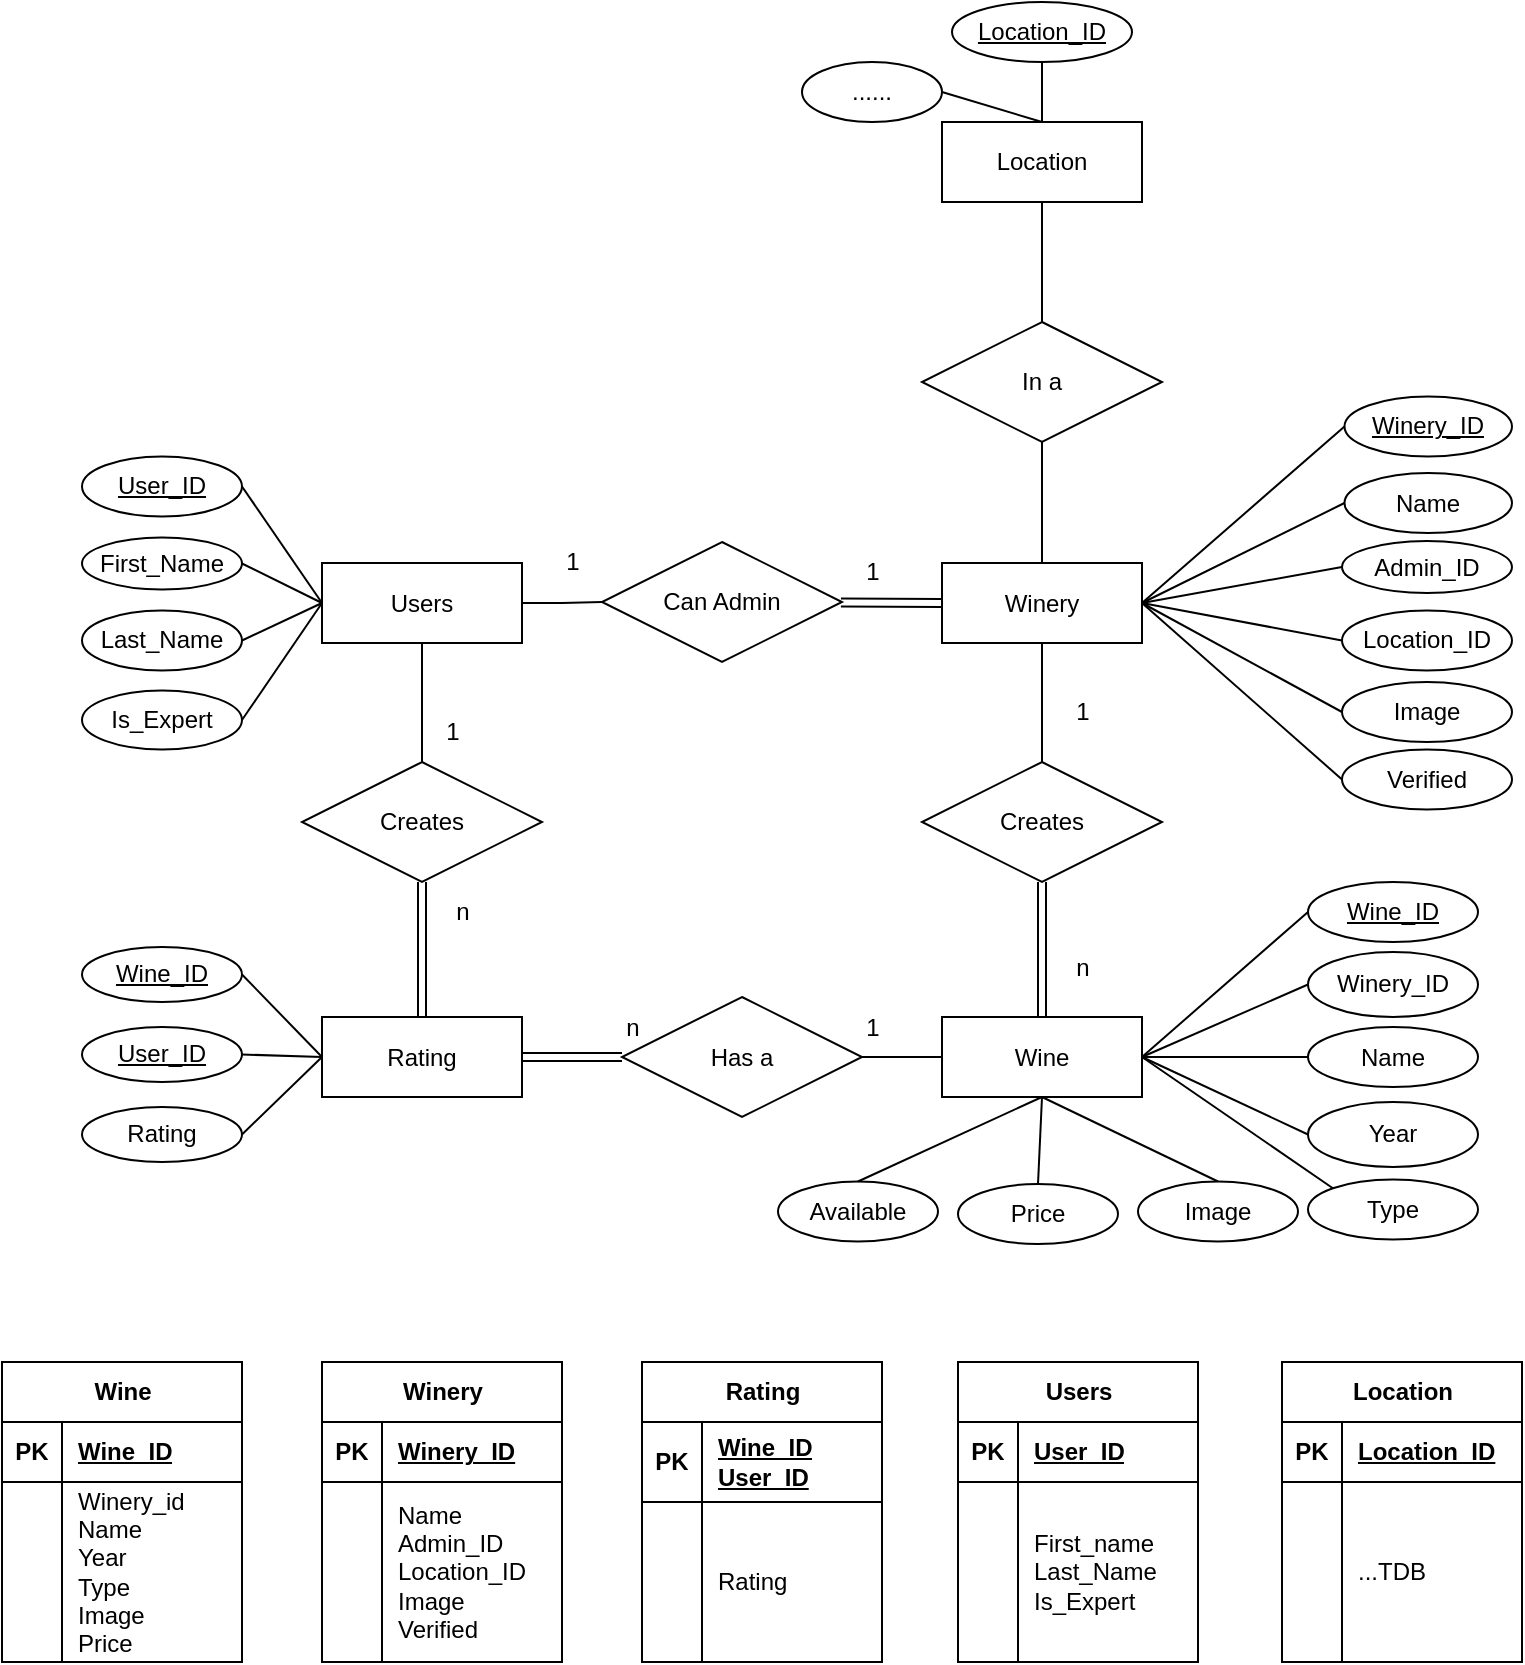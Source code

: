 <mxfile version="21.3.2" type="device">
  <diagram name="Page-1" id="gHVVOiLYUv5s1kAgPCSN">
    <mxGraphModel dx="1477" dy="676" grid="1" gridSize="10" guides="1" tooltips="1" connect="1" arrows="1" fold="1" page="1" pageScale="1" pageWidth="850" pageHeight="1100" math="0" shadow="0">
      <root>
        <mxCell id="0" />
        <mxCell id="1" parent="0" />
        <mxCell id="i2T4uCl2rIpVRViZEnEd-18" style="edgeStyle=orthogonalEdgeStyle;rounded=0;orthogonalLoop=1;jettySize=auto;html=1;entryX=1;entryY=0.5;entryDx=0;entryDy=0;endArrow=none;endFill=0;shape=link;" parent="1" source="i2T4uCl2rIpVRViZEnEd-20" target="i2T4uCl2rIpVRViZEnEd-3" edge="1">
          <mxGeometry relative="1" as="geometry" />
        </mxCell>
        <mxCell id="i2T4uCl2rIpVRViZEnEd-1" value="Wine" style="whiteSpace=wrap;html=1;align=center;" parent="1" vertex="1">
          <mxGeometry x="510" y="517.5" width="100" height="40" as="geometry" />
        </mxCell>
        <mxCell id="i2T4uCl2rIpVRViZEnEd-2" value="Winery" style="whiteSpace=wrap;html=1;align=center;" parent="1" vertex="1">
          <mxGeometry x="510" y="290.5" width="100" height="40" as="geometry" />
        </mxCell>
        <mxCell id="i2T4uCl2rIpVRViZEnEd-3" value="Rating" style="whiteSpace=wrap;html=1;align=center;" parent="1" vertex="1">
          <mxGeometry x="200" y="517.5" width="100" height="40" as="geometry" />
        </mxCell>
        <mxCell id="i2T4uCl2rIpVRViZEnEd-12" style="edgeStyle=orthogonalEdgeStyle;rounded=0;orthogonalLoop=1;jettySize=auto;html=1;entryX=0.5;entryY=0;entryDx=0;entryDy=0;endArrow=none;endFill=0;exitX=0.5;exitY=1;exitDx=0;exitDy=0;shape=link;" parent="1" source="i2T4uCl2rIpVRViZEnEd-14" target="i2T4uCl2rIpVRViZEnEd-3" edge="1">
          <mxGeometry relative="1" as="geometry" />
        </mxCell>
        <mxCell id="i2T4uCl2rIpVRViZEnEd-38" style="edgeStyle=orthogonalEdgeStyle;rounded=0;orthogonalLoop=1;jettySize=auto;html=1;entryX=0.5;entryY=0;entryDx=0;entryDy=0;endArrow=none;endFill=0;" parent="1" source="i2T4uCl2rIpVRViZEnEd-4" target="i2T4uCl2rIpVRViZEnEd-14" edge="1">
          <mxGeometry relative="1" as="geometry" />
        </mxCell>
        <mxCell id="i2T4uCl2rIpVRViZEnEd-4" value="Users" style="whiteSpace=wrap;html=1;align=center;" parent="1" vertex="1">
          <mxGeometry x="200" y="290.5" width="100" height="40" as="geometry" />
        </mxCell>
        <mxCell id="i2T4uCl2rIpVRViZEnEd-10" value="" style="edgeStyle=orthogonalEdgeStyle;rounded=0;orthogonalLoop=1;jettySize=auto;html=1;entryX=0.5;entryY=0;entryDx=0;entryDy=0;endArrow=none;endFill=0;" parent="1" source="i2T4uCl2rIpVRViZEnEd-2" target="i2T4uCl2rIpVRViZEnEd-11" edge="1">
          <mxGeometry relative="1" as="geometry">
            <mxPoint x="560" y="380" as="sourcePoint" />
            <mxPoint x="560" y="510" as="targetPoint" />
          </mxGeometry>
        </mxCell>
        <mxCell id="i2T4uCl2rIpVRViZEnEd-27" style="edgeStyle=orthogonalEdgeStyle;rounded=0;orthogonalLoop=1;jettySize=auto;html=1;entryX=0.5;entryY=0;entryDx=0;entryDy=0;endArrow=none;endFill=0;shape=link;" parent="1" source="i2T4uCl2rIpVRViZEnEd-11" target="i2T4uCl2rIpVRViZEnEd-1" edge="1">
          <mxGeometry relative="1" as="geometry" />
        </mxCell>
        <mxCell id="i2T4uCl2rIpVRViZEnEd-11" value="Creates" style="shape=rhombus;perimeter=rhombusPerimeter;whiteSpace=wrap;html=1;align=center;" parent="1" vertex="1">
          <mxGeometry x="500" y="390" width="120" height="60" as="geometry" />
        </mxCell>
        <mxCell id="i2T4uCl2rIpVRViZEnEd-14" value="Creates" style="shape=rhombus;perimeter=rhombusPerimeter;whiteSpace=wrap;html=1;align=center;" parent="1" vertex="1">
          <mxGeometry x="190" y="390" width="120" height="60" as="geometry" />
        </mxCell>
        <mxCell id="i2T4uCl2rIpVRViZEnEd-15" value="1" style="text;html=1;align=center;verticalAlign=middle;resizable=0;points=[];autosize=1;strokeColor=none;fillColor=none;" parent="1" vertex="1">
          <mxGeometry x="565" y="350" width="30" height="30" as="geometry" />
        </mxCell>
        <mxCell id="i2T4uCl2rIpVRViZEnEd-16" value="n" style="text;html=1;align=center;verticalAlign=middle;resizable=0;points=[];autosize=1;strokeColor=none;fillColor=none;" parent="1" vertex="1">
          <mxGeometry x="565" y="477.5" width="30" height="30" as="geometry" />
        </mxCell>
        <mxCell id="i2T4uCl2rIpVRViZEnEd-17" value="1" style="text;html=1;align=center;verticalAlign=middle;resizable=0;points=[];autosize=1;strokeColor=none;fillColor=none;" parent="1" vertex="1">
          <mxGeometry x="250" y="360" width="30" height="30" as="geometry" />
        </mxCell>
        <mxCell id="i2T4uCl2rIpVRViZEnEd-19" value="" style="edgeStyle=orthogonalEdgeStyle;rounded=0;orthogonalLoop=1;jettySize=auto;html=1;entryX=1;entryY=0.5;entryDx=0;entryDy=0;endArrow=none;endFill=0;exitX=0;exitY=0.5;exitDx=0;exitDy=0;" parent="1" source="i2T4uCl2rIpVRViZEnEd-1" target="i2T4uCl2rIpVRViZEnEd-20" edge="1">
          <mxGeometry relative="1" as="geometry">
            <mxPoint x="480" y="607.5" as="sourcePoint" />
            <mxPoint x="495" y="537.5" as="targetPoint" />
          </mxGeometry>
        </mxCell>
        <mxCell id="i2T4uCl2rIpVRViZEnEd-20" value="Has a" style="shape=rhombus;perimeter=rhombusPerimeter;whiteSpace=wrap;html=1;align=center;" parent="1" vertex="1">
          <mxGeometry x="350" y="507.5" width="120" height="60" as="geometry" />
        </mxCell>
        <mxCell id="i2T4uCl2rIpVRViZEnEd-21" value="1" style="text;html=1;align=center;verticalAlign=middle;resizable=0;points=[];autosize=1;strokeColor=none;fillColor=none;" parent="1" vertex="1">
          <mxGeometry x="460" y="507.5" width="30" height="30" as="geometry" />
        </mxCell>
        <mxCell id="i2T4uCl2rIpVRViZEnEd-22" value="n" style="text;html=1;align=center;verticalAlign=middle;resizable=0;points=[];autosize=1;strokeColor=none;fillColor=none;" parent="1" vertex="1">
          <mxGeometry x="340" y="507.5" width="30" height="30" as="geometry" />
        </mxCell>
        <mxCell id="i2T4uCl2rIpVRViZEnEd-23" value="n" style="text;html=1;align=center;verticalAlign=middle;resizable=0;points=[];autosize=1;strokeColor=none;fillColor=none;" parent="1" vertex="1">
          <mxGeometry x="255" y="450" width="30" height="30" as="geometry" />
        </mxCell>
        <mxCell id="i2T4uCl2rIpVRViZEnEd-28" value="Location" style="whiteSpace=wrap;html=1;align=center;" parent="1" vertex="1">
          <mxGeometry x="510" y="70" width="100" height="40" as="geometry" />
        </mxCell>
        <mxCell id="i2T4uCl2rIpVRViZEnEd-31" value="In a" style="shape=rhombus;perimeter=rhombusPerimeter;whiteSpace=wrap;html=1;align=center;" parent="1" vertex="1">
          <mxGeometry x="500" y="170" width="120" height="60" as="geometry" />
        </mxCell>
        <mxCell id="i2T4uCl2rIpVRViZEnEd-40" value="" style="edgeStyle=orthogonalEdgeStyle;rounded=0;orthogonalLoop=1;jettySize=auto;html=1;entryX=0;entryY=0.5;entryDx=0;entryDy=0;endArrow=none;endFill=0;" parent="1" source="i2T4uCl2rIpVRViZEnEd-4" target="i2T4uCl2rIpVRViZEnEd-41" edge="1">
          <mxGeometry relative="1" as="geometry">
            <mxPoint x="300" y="311" as="sourcePoint" />
            <mxPoint x="560" y="340" as="targetPoint" />
          </mxGeometry>
        </mxCell>
        <mxCell id="4" style="edgeStyle=none;html=1;entryX=0;entryY=0.5;entryDx=0;entryDy=0;shape=link;" parent="1" source="i2T4uCl2rIpVRViZEnEd-41" target="i2T4uCl2rIpVRViZEnEd-2" edge="1">
          <mxGeometry relative="1" as="geometry" />
        </mxCell>
        <mxCell id="i2T4uCl2rIpVRViZEnEd-41" value="Can Admin" style="shape=rhombus;perimeter=rhombusPerimeter;whiteSpace=wrap;html=1;align=center;" parent="1" vertex="1">
          <mxGeometry x="340" y="280" width="120" height="60" as="geometry" />
        </mxCell>
        <mxCell id="i2T4uCl2rIpVRViZEnEd-42" value="1" style="text;html=1;align=center;verticalAlign=middle;resizable=0;points=[];autosize=1;strokeColor=none;fillColor=none;" parent="1" vertex="1">
          <mxGeometry x="310" y="275" width="30" height="30" as="geometry" />
        </mxCell>
        <mxCell id="i2T4uCl2rIpVRViZEnEd-43" value="1" style="text;html=1;align=center;verticalAlign=middle;resizable=0;points=[];autosize=1;strokeColor=none;fillColor=none;" parent="1" vertex="1">
          <mxGeometry x="460" y="280" width="30" height="30" as="geometry" />
        </mxCell>
        <mxCell id="5" value="" style="endArrow=none;html=1;entryX=0.5;entryY=1;entryDx=0;entryDy=0;exitX=0.5;exitY=0;exitDx=0;exitDy=0;" parent="1" source="i2T4uCl2rIpVRViZEnEd-2" target="i2T4uCl2rIpVRViZEnEd-31" edge="1">
          <mxGeometry width="50" height="50" relative="1" as="geometry">
            <mxPoint x="490" y="340" as="sourcePoint" />
            <mxPoint x="540" y="290" as="targetPoint" />
          </mxGeometry>
        </mxCell>
        <mxCell id="7" value="" style="endArrow=none;html=1;entryX=0.5;entryY=1;entryDx=0;entryDy=0;exitX=0.5;exitY=0;exitDx=0;exitDy=0;" parent="1" source="i2T4uCl2rIpVRViZEnEd-31" target="i2T4uCl2rIpVRViZEnEd-28" edge="1">
          <mxGeometry width="50" height="50" relative="1" as="geometry">
            <mxPoint x="490" y="340" as="sourcePoint" />
            <mxPoint x="540" y="290" as="targetPoint" />
          </mxGeometry>
        </mxCell>
        <mxCell id="mxp_iHFHXZB1s1TXaWPG-7" value="Wine_ID" style="ellipse;whiteSpace=wrap;html=1;align=center;fontStyle=4;" vertex="1" parent="1">
          <mxGeometry x="693" y="450" width="85" height="30" as="geometry" />
        </mxCell>
        <mxCell id="mxp_iHFHXZB1s1TXaWPG-8" value="Winery_ID" style="ellipse;whiteSpace=wrap;html=1;align=center;" vertex="1" parent="1">
          <mxGeometry x="693" y="485" width="85" height="32.5" as="geometry" />
        </mxCell>
        <mxCell id="mxp_iHFHXZB1s1TXaWPG-10" value="Name" style="ellipse;whiteSpace=wrap;html=1;align=center;" vertex="1" parent="1">
          <mxGeometry x="693" y="522.5" width="85" height="30" as="geometry" />
        </mxCell>
        <mxCell id="mxp_iHFHXZB1s1TXaWPG-11" value="Image" style="ellipse;whiteSpace=wrap;html=1;align=center;" vertex="1" parent="1">
          <mxGeometry x="608" y="599.75" width="80" height="30" as="geometry" />
        </mxCell>
        <mxCell id="mxp_iHFHXZB1s1TXaWPG-12" value="Available" style="ellipse;whiteSpace=wrap;html=1;align=center;" vertex="1" parent="1">
          <mxGeometry x="428" y="599.75" width="80" height="30" as="geometry" />
        </mxCell>
        <mxCell id="mxp_iHFHXZB1s1TXaWPG-13" value="Type" style="ellipse;whiteSpace=wrap;html=1;align=center;" vertex="1" parent="1">
          <mxGeometry x="693" y="598.75" width="85" height="30" as="geometry" />
        </mxCell>
        <mxCell id="mxp_iHFHXZB1s1TXaWPG-14" value="Year" style="ellipse;whiteSpace=wrap;html=1;align=center;" vertex="1" parent="1">
          <mxGeometry x="693" y="560" width="85" height="32.5" as="geometry" />
        </mxCell>
        <mxCell id="mxp_iHFHXZB1s1TXaWPG-15" value="Price" style="ellipse;whiteSpace=wrap;html=1;align=center;" vertex="1" parent="1">
          <mxGeometry x="518" y="601" width="80" height="30" as="geometry" />
        </mxCell>
        <mxCell id="mxp_iHFHXZB1s1TXaWPG-25" value="Winery_ID" style="ellipse;whiteSpace=wrap;html=1;align=center;fontStyle=4;" vertex="1" parent="1">
          <mxGeometry x="711.25" y="207.25" width="83.75" height="30" as="geometry" />
        </mxCell>
        <mxCell id="mxp_iHFHXZB1s1TXaWPG-27" value="Name" style="ellipse;whiteSpace=wrap;html=1;align=center;" vertex="1" parent="1">
          <mxGeometry x="711.25" y="245.5" width="83.75" height="30" as="geometry" />
        </mxCell>
        <mxCell id="mxp_iHFHXZB1s1TXaWPG-28" value="" style="endArrow=none;html=1;rounded=0;entryX=0;entryY=0.5;entryDx=0;entryDy=0;exitX=1;exitY=0.5;exitDx=0;exitDy=0;" edge="1" parent="1" source="i2T4uCl2rIpVRViZEnEd-2" target="mxp_iHFHXZB1s1TXaWPG-25">
          <mxGeometry relative="1" as="geometry">
            <mxPoint x="340" y="350" as="sourcePoint" />
            <mxPoint x="500" y="350" as="targetPoint" />
          </mxGeometry>
        </mxCell>
        <mxCell id="mxp_iHFHXZB1s1TXaWPG-29" value="" style="endArrow=none;html=1;rounded=0;entryX=0;entryY=0.5;entryDx=0;entryDy=0;exitX=1;exitY=0.5;exitDx=0;exitDy=0;" edge="1" parent="1" source="i2T4uCl2rIpVRViZEnEd-2" target="mxp_iHFHXZB1s1TXaWPG-27">
          <mxGeometry relative="1" as="geometry">
            <mxPoint x="340" y="350" as="sourcePoint" />
            <mxPoint x="500" y="350" as="targetPoint" />
          </mxGeometry>
        </mxCell>
        <mxCell id="mxp_iHFHXZB1s1TXaWPG-30" value="Admin_ID" style="ellipse;whiteSpace=wrap;html=1;align=center;" vertex="1" parent="1">
          <mxGeometry x="710" y="279.5" width="85" height="26" as="geometry" />
        </mxCell>
        <mxCell id="mxp_iHFHXZB1s1TXaWPG-31" value="" style="endArrow=none;html=1;rounded=0;entryX=0;entryY=0.5;entryDx=0;entryDy=0;exitX=1;exitY=0.5;exitDx=0;exitDy=0;" edge="1" parent="1" source="i2T4uCl2rIpVRViZEnEd-2" target="mxp_iHFHXZB1s1TXaWPG-30">
          <mxGeometry relative="1" as="geometry">
            <mxPoint x="340" y="350" as="sourcePoint" />
            <mxPoint x="500" y="350" as="targetPoint" />
          </mxGeometry>
        </mxCell>
        <mxCell id="mxp_iHFHXZB1s1TXaWPG-32" value="Location_ID" style="ellipse;whiteSpace=wrap;html=1;align=center;" vertex="1" parent="1">
          <mxGeometry x="710" y="314.25" width="85" height="30" as="geometry" />
        </mxCell>
        <mxCell id="mxp_iHFHXZB1s1TXaWPG-33" value="" style="endArrow=none;html=1;rounded=0;entryX=0;entryY=0.5;entryDx=0;entryDy=0;exitX=1;exitY=0.5;exitDx=0;exitDy=0;" edge="1" parent="1" source="i2T4uCl2rIpVRViZEnEd-2" target="mxp_iHFHXZB1s1TXaWPG-32">
          <mxGeometry relative="1" as="geometry">
            <mxPoint x="340" y="350" as="sourcePoint" />
            <mxPoint x="500" y="350" as="targetPoint" />
          </mxGeometry>
        </mxCell>
        <mxCell id="mxp_iHFHXZB1s1TXaWPG-34" value="Image" style="ellipse;whiteSpace=wrap;html=1;align=center;" vertex="1" parent="1">
          <mxGeometry x="710" y="350" width="85" height="30" as="geometry" />
        </mxCell>
        <mxCell id="mxp_iHFHXZB1s1TXaWPG-35" value="" style="endArrow=none;html=1;rounded=0;entryX=0;entryY=0.5;entryDx=0;entryDy=0;exitX=1;exitY=0.5;exitDx=0;exitDy=0;" edge="1" parent="1" source="i2T4uCl2rIpVRViZEnEd-2" target="mxp_iHFHXZB1s1TXaWPG-34">
          <mxGeometry relative="1" as="geometry">
            <mxPoint x="340" y="350" as="sourcePoint" />
            <mxPoint x="500" y="350" as="targetPoint" />
          </mxGeometry>
        </mxCell>
        <mxCell id="mxp_iHFHXZB1s1TXaWPG-36" value="Verified" style="ellipse;whiteSpace=wrap;html=1;align=center;" vertex="1" parent="1">
          <mxGeometry x="710" y="383.75" width="85" height="30" as="geometry" />
        </mxCell>
        <mxCell id="mxp_iHFHXZB1s1TXaWPG-37" value="" style="endArrow=none;html=1;rounded=0;entryX=0;entryY=0.5;entryDx=0;entryDy=0;exitX=1;exitY=0.5;exitDx=0;exitDy=0;" edge="1" parent="1" source="i2T4uCl2rIpVRViZEnEd-2" target="mxp_iHFHXZB1s1TXaWPG-36">
          <mxGeometry relative="1" as="geometry">
            <mxPoint x="340" y="350" as="sourcePoint" />
            <mxPoint x="500" y="350" as="targetPoint" />
          </mxGeometry>
        </mxCell>
        <mxCell id="mxp_iHFHXZB1s1TXaWPG-38" value="Location_ID" style="ellipse;whiteSpace=wrap;html=1;align=center;fontStyle=4;" vertex="1" parent="1">
          <mxGeometry x="515" y="10" width="90" height="30" as="geometry" />
        </mxCell>
        <mxCell id="mxp_iHFHXZB1s1TXaWPG-40" value="......" style="ellipse;whiteSpace=wrap;html=1;align=center;" vertex="1" parent="1">
          <mxGeometry x="440" y="40" width="70" height="30" as="geometry" />
        </mxCell>
        <mxCell id="mxp_iHFHXZB1s1TXaWPG-41" value="" style="endArrow=none;html=1;rounded=0;entryX=0.5;entryY=0;entryDx=0;entryDy=0;exitX=0.5;exitY=1;exitDx=0;exitDy=0;" edge="1" parent="1" source="mxp_iHFHXZB1s1TXaWPG-38" target="i2T4uCl2rIpVRViZEnEd-28">
          <mxGeometry relative="1" as="geometry">
            <mxPoint x="340" y="200" as="sourcePoint" />
            <mxPoint x="500" y="200" as="targetPoint" />
          </mxGeometry>
        </mxCell>
        <mxCell id="mxp_iHFHXZB1s1TXaWPG-42" value="" style="endArrow=none;html=1;rounded=0;entryX=0.5;entryY=0;entryDx=0;entryDy=0;exitX=1;exitY=0.5;exitDx=0;exitDy=0;" edge="1" parent="1" source="mxp_iHFHXZB1s1TXaWPG-40" target="i2T4uCl2rIpVRViZEnEd-28">
          <mxGeometry relative="1" as="geometry">
            <mxPoint x="340" y="200" as="sourcePoint" />
            <mxPoint x="500" y="200" as="targetPoint" />
          </mxGeometry>
        </mxCell>
        <mxCell id="mxp_iHFHXZB1s1TXaWPG-43" value="User_ID" style="ellipse;whiteSpace=wrap;html=1;align=center;fontStyle=4;" vertex="1" parent="1">
          <mxGeometry x="80" y="237.25" width="80" height="30" as="geometry" />
        </mxCell>
        <mxCell id="mxp_iHFHXZB1s1TXaWPG-44" value="First_Name" style="ellipse;whiteSpace=wrap;html=1;align=center;" vertex="1" parent="1">
          <mxGeometry x="80" y="277.75" width="80" height="26" as="geometry" />
        </mxCell>
        <mxCell id="mxp_iHFHXZB1s1TXaWPG-45" value="Last_Name" style="ellipse;whiteSpace=wrap;html=1;align=center;" vertex="1" parent="1">
          <mxGeometry x="80" y="314.25" width="80" height="30" as="geometry" />
        </mxCell>
        <mxCell id="mxp_iHFHXZB1s1TXaWPG-46" value="Is_Expert" style="ellipse;whiteSpace=wrap;html=1;align=center;" vertex="1" parent="1">
          <mxGeometry x="80" y="354.25" width="80" height="29.5" as="geometry" />
        </mxCell>
        <mxCell id="mxp_iHFHXZB1s1TXaWPG-47" value="" style="endArrow=none;html=1;rounded=0;exitX=1;exitY=0.5;exitDx=0;exitDy=0;entryX=0;entryY=0.5;entryDx=0;entryDy=0;" edge="1" parent="1" source="mxp_iHFHXZB1s1TXaWPG-46" target="i2T4uCl2rIpVRViZEnEd-4">
          <mxGeometry relative="1" as="geometry">
            <mxPoint x="340" y="490" as="sourcePoint" />
            <mxPoint x="500" y="490" as="targetPoint" />
          </mxGeometry>
        </mxCell>
        <mxCell id="mxp_iHFHXZB1s1TXaWPG-48" value="" style="endArrow=none;html=1;rounded=0;exitX=1;exitY=0.5;exitDx=0;exitDy=0;entryX=0;entryY=0.5;entryDx=0;entryDy=0;" edge="1" parent="1" source="mxp_iHFHXZB1s1TXaWPG-45" target="i2T4uCl2rIpVRViZEnEd-4">
          <mxGeometry relative="1" as="geometry">
            <mxPoint x="340" y="490" as="sourcePoint" />
            <mxPoint x="500" y="490" as="targetPoint" />
          </mxGeometry>
        </mxCell>
        <mxCell id="mxp_iHFHXZB1s1TXaWPG-49" value="" style="endArrow=none;html=1;rounded=0;exitX=1;exitY=0.5;exitDx=0;exitDy=0;entryX=0;entryY=0.5;entryDx=0;entryDy=0;" edge="1" parent="1" source="mxp_iHFHXZB1s1TXaWPG-44" target="i2T4uCl2rIpVRViZEnEd-4">
          <mxGeometry relative="1" as="geometry">
            <mxPoint x="340" y="490" as="sourcePoint" />
            <mxPoint x="500" y="490" as="targetPoint" />
          </mxGeometry>
        </mxCell>
        <mxCell id="mxp_iHFHXZB1s1TXaWPG-50" value="" style="endArrow=none;html=1;rounded=0;exitX=1;exitY=0.5;exitDx=0;exitDy=0;entryX=0;entryY=0.5;entryDx=0;entryDy=0;" edge="1" parent="1" source="mxp_iHFHXZB1s1TXaWPG-43" target="i2T4uCl2rIpVRViZEnEd-4">
          <mxGeometry relative="1" as="geometry">
            <mxPoint x="340" y="490" as="sourcePoint" />
            <mxPoint x="500" y="490" as="targetPoint" />
          </mxGeometry>
        </mxCell>
        <mxCell id="mxp_iHFHXZB1s1TXaWPG-57" value="" style="endArrow=none;html=1;rounded=0;entryX=0;entryY=0.5;entryDx=0;entryDy=0;exitX=1;exitY=0.5;exitDx=0;exitDy=0;" edge="1" parent="1" source="i2T4uCl2rIpVRViZEnEd-1" target="mxp_iHFHXZB1s1TXaWPG-7">
          <mxGeometry relative="1" as="geometry">
            <mxPoint x="340" y="490" as="sourcePoint" />
            <mxPoint x="500" y="490" as="targetPoint" />
          </mxGeometry>
        </mxCell>
        <mxCell id="mxp_iHFHXZB1s1TXaWPG-58" value="" style="endArrow=none;html=1;rounded=0;entryX=0;entryY=0.5;entryDx=0;entryDy=0;exitX=1;exitY=0.5;exitDx=0;exitDy=0;" edge="1" parent="1" source="i2T4uCl2rIpVRViZEnEd-1" target="mxp_iHFHXZB1s1TXaWPG-8">
          <mxGeometry relative="1" as="geometry">
            <mxPoint x="340" y="490" as="sourcePoint" />
            <mxPoint x="500" y="490" as="targetPoint" />
          </mxGeometry>
        </mxCell>
        <mxCell id="mxp_iHFHXZB1s1TXaWPG-59" value="" style="endArrow=none;html=1;rounded=0;entryX=0;entryY=0.5;entryDx=0;entryDy=0;exitX=1;exitY=0.5;exitDx=0;exitDy=0;" edge="1" parent="1" source="i2T4uCl2rIpVRViZEnEd-1" target="mxp_iHFHXZB1s1TXaWPG-10">
          <mxGeometry relative="1" as="geometry">
            <mxPoint x="340" y="490" as="sourcePoint" />
            <mxPoint x="500" y="490" as="targetPoint" />
          </mxGeometry>
        </mxCell>
        <mxCell id="mxp_iHFHXZB1s1TXaWPG-60" value="" style="endArrow=none;html=1;rounded=0;entryX=0;entryY=0.5;entryDx=0;entryDy=0;exitX=1;exitY=0.5;exitDx=0;exitDy=0;" edge="1" parent="1" source="i2T4uCl2rIpVRViZEnEd-1" target="mxp_iHFHXZB1s1TXaWPG-14">
          <mxGeometry relative="1" as="geometry">
            <mxPoint x="340" y="490" as="sourcePoint" />
            <mxPoint x="500" y="490" as="targetPoint" />
          </mxGeometry>
        </mxCell>
        <mxCell id="mxp_iHFHXZB1s1TXaWPG-61" value="" style="endArrow=none;html=1;rounded=0;entryX=0;entryY=0;entryDx=0;entryDy=0;exitX=1;exitY=0.5;exitDx=0;exitDy=0;" edge="1" parent="1" source="i2T4uCl2rIpVRViZEnEd-1" target="mxp_iHFHXZB1s1TXaWPG-13">
          <mxGeometry relative="1" as="geometry">
            <mxPoint x="340" y="490" as="sourcePoint" />
            <mxPoint x="500" y="490" as="targetPoint" />
          </mxGeometry>
        </mxCell>
        <mxCell id="mxp_iHFHXZB1s1TXaWPG-62" value="" style="endArrow=none;html=1;rounded=0;entryX=0.5;entryY=0;entryDx=0;entryDy=0;exitX=0.5;exitY=1;exitDx=0;exitDy=0;" edge="1" parent="1" source="i2T4uCl2rIpVRViZEnEd-1" target="mxp_iHFHXZB1s1TXaWPG-12">
          <mxGeometry relative="1" as="geometry">
            <mxPoint x="340" y="490" as="sourcePoint" />
            <mxPoint x="500" y="490" as="targetPoint" />
          </mxGeometry>
        </mxCell>
        <mxCell id="mxp_iHFHXZB1s1TXaWPG-63" value="" style="endArrow=none;html=1;rounded=0;entryX=0.5;entryY=0;entryDx=0;entryDy=0;exitX=0.5;exitY=1;exitDx=0;exitDy=0;" edge="1" parent="1" source="i2T4uCl2rIpVRViZEnEd-1" target="mxp_iHFHXZB1s1TXaWPG-15">
          <mxGeometry relative="1" as="geometry">
            <mxPoint x="340" y="490" as="sourcePoint" />
            <mxPoint x="500" y="490" as="targetPoint" />
          </mxGeometry>
        </mxCell>
        <mxCell id="mxp_iHFHXZB1s1TXaWPG-64" value="" style="endArrow=none;html=1;rounded=0;entryX=0.5;entryY=0;entryDx=0;entryDy=0;exitX=0.5;exitY=1;exitDx=0;exitDy=0;" edge="1" parent="1" source="i2T4uCl2rIpVRViZEnEd-1" target="mxp_iHFHXZB1s1TXaWPG-11">
          <mxGeometry relative="1" as="geometry">
            <mxPoint x="340" y="490" as="sourcePoint" />
            <mxPoint x="500" y="490" as="targetPoint" />
          </mxGeometry>
        </mxCell>
        <mxCell id="mxp_iHFHXZB1s1TXaWPG-65" value="Wine_ID" style="ellipse;whiteSpace=wrap;html=1;align=center;fontStyle=4;" vertex="1" parent="1">
          <mxGeometry x="80" y="482.5" width="80" height="27.5" as="geometry" />
        </mxCell>
        <mxCell id="mxp_iHFHXZB1s1TXaWPG-66" value="User_ID" style="ellipse;whiteSpace=wrap;html=1;align=center;fontStyle=4;" vertex="1" parent="1">
          <mxGeometry x="80" y="522.5" width="80" height="27.5" as="geometry" />
        </mxCell>
        <mxCell id="mxp_iHFHXZB1s1TXaWPG-68" value="Rating" style="ellipse;whiteSpace=wrap;html=1;align=center;" vertex="1" parent="1">
          <mxGeometry x="80" y="562.5" width="80" height="27.5" as="geometry" />
        </mxCell>
        <mxCell id="mxp_iHFHXZB1s1TXaWPG-69" value="" style="endArrow=none;html=1;rounded=0;exitX=1;exitY=0.5;exitDx=0;exitDy=0;entryX=0;entryY=0.5;entryDx=0;entryDy=0;" edge="1" parent="1" source="mxp_iHFHXZB1s1TXaWPG-65" target="i2T4uCl2rIpVRViZEnEd-3">
          <mxGeometry relative="1" as="geometry">
            <mxPoint x="340" y="490" as="sourcePoint" />
            <mxPoint x="500" y="490" as="targetPoint" />
          </mxGeometry>
        </mxCell>
        <mxCell id="mxp_iHFHXZB1s1TXaWPG-70" value="" style="endArrow=none;html=1;rounded=0;exitX=1;exitY=0.5;exitDx=0;exitDy=0;entryX=0;entryY=0.5;entryDx=0;entryDy=0;" edge="1" parent="1" source="mxp_iHFHXZB1s1TXaWPG-66" target="i2T4uCl2rIpVRViZEnEd-3">
          <mxGeometry relative="1" as="geometry">
            <mxPoint x="340" y="490" as="sourcePoint" />
            <mxPoint x="500" y="490" as="targetPoint" />
          </mxGeometry>
        </mxCell>
        <mxCell id="mxp_iHFHXZB1s1TXaWPG-71" value="" style="endArrow=none;html=1;rounded=0;exitX=1;exitY=0.5;exitDx=0;exitDy=0;entryX=0;entryY=0.5;entryDx=0;entryDy=0;" edge="1" parent="1" source="mxp_iHFHXZB1s1TXaWPG-68" target="i2T4uCl2rIpVRViZEnEd-3">
          <mxGeometry relative="1" as="geometry">
            <mxPoint x="340" y="490" as="sourcePoint" />
            <mxPoint x="500" y="490" as="targetPoint" />
          </mxGeometry>
        </mxCell>
        <object label="Wine" Winery_ID="" id="mxp_iHFHXZB1s1TXaWPG-72">
          <mxCell style="shape=table;startSize=30;container=1;collapsible=1;childLayout=tableLayout;fixedRows=1;rowLines=0;fontStyle=1;align=center;resizeLast=1;html=1;points=[[0,0,0,0,0],[0,0.25,0,0,0],[0,0.5,0,0,0],[0,0.75,0,0,0],[0,1,0,0,0],[0.25,0,0,0,0],[0.25,1,0,0,0],[0.5,0,0,0,0],[0.5,1,0,0,0],[0.75,0,0,0,0],[0.75,1,0,0,0],[1,0,0,0,0],[1,0.25,0,0,0],[1,0.5,0,0,0],[1,0.75,0,0,0],[1,1,0,0,0]];" vertex="1" parent="1">
            <mxGeometry x="40" y="690" width="120" height="150" as="geometry">
              <mxRectangle x="10" y="700" width="70" height="30" as="alternateBounds" />
            </mxGeometry>
          </mxCell>
        </object>
        <mxCell id="mxp_iHFHXZB1s1TXaWPG-73" value="" style="shape=tableRow;horizontal=0;startSize=0;swimlaneHead=0;swimlaneBody=0;fillColor=none;collapsible=0;dropTarget=0;points=[[0,0.5],[1,0.5]];portConstraint=eastwest;top=0;left=0;right=0;bottom=1;" vertex="1" parent="mxp_iHFHXZB1s1TXaWPG-72">
          <mxGeometry y="30" width="120" height="30" as="geometry" />
        </mxCell>
        <mxCell id="mxp_iHFHXZB1s1TXaWPG-74" value="PK" style="shape=partialRectangle;connectable=0;fillColor=none;top=0;left=0;bottom=0;right=0;fontStyle=1;overflow=hidden;whiteSpace=wrap;html=1;" vertex="1" parent="mxp_iHFHXZB1s1TXaWPG-73">
          <mxGeometry width="30" height="30" as="geometry">
            <mxRectangle width="30" height="30" as="alternateBounds" />
          </mxGeometry>
        </mxCell>
        <mxCell id="mxp_iHFHXZB1s1TXaWPG-75" value="Wine_ID" style="shape=partialRectangle;connectable=0;fillColor=none;top=0;left=0;bottom=0;right=0;align=left;spacingLeft=6;fontStyle=5;overflow=hidden;whiteSpace=wrap;html=1;" vertex="1" parent="mxp_iHFHXZB1s1TXaWPG-73">
          <mxGeometry x="30" width="90" height="30" as="geometry">
            <mxRectangle width="90" height="30" as="alternateBounds" />
          </mxGeometry>
        </mxCell>
        <mxCell id="mxp_iHFHXZB1s1TXaWPG-76" value="" style="shape=tableRow;horizontal=0;startSize=0;swimlaneHead=0;swimlaneBody=0;fillColor=none;collapsible=0;dropTarget=0;points=[[0,0.5],[1,0.5]];portConstraint=eastwest;top=0;left=0;right=0;bottom=0;" vertex="1" parent="mxp_iHFHXZB1s1TXaWPG-72">
          <mxGeometry y="60" width="120" height="90" as="geometry" />
        </mxCell>
        <mxCell id="mxp_iHFHXZB1s1TXaWPG-77" value="" style="shape=partialRectangle;connectable=0;fillColor=none;top=0;left=0;bottom=0;right=0;editable=1;overflow=hidden;whiteSpace=wrap;html=1;" vertex="1" parent="mxp_iHFHXZB1s1TXaWPG-76">
          <mxGeometry width="30" height="90" as="geometry">
            <mxRectangle width="30" height="90" as="alternateBounds" />
          </mxGeometry>
        </mxCell>
        <mxCell id="mxp_iHFHXZB1s1TXaWPG-78" value="Winery_id&lt;br&gt;Name&lt;br&gt;Year&lt;br&gt;Type&lt;br&gt;Image&lt;br&gt;Price&lt;br&gt;Available" style="shape=partialRectangle;connectable=0;fillColor=none;top=0;left=0;bottom=0;right=0;align=left;spacingLeft=6;overflow=hidden;whiteSpace=wrap;html=1;" vertex="1" parent="mxp_iHFHXZB1s1TXaWPG-76">
          <mxGeometry x="30" width="90" height="90" as="geometry">
            <mxRectangle width="90" height="90" as="alternateBounds" />
          </mxGeometry>
        </mxCell>
        <object label="Winery" Winery_ID="" id="mxp_iHFHXZB1s1TXaWPG-98">
          <mxCell style="shape=table;startSize=30;container=1;collapsible=1;childLayout=tableLayout;fixedRows=1;rowLines=0;fontStyle=1;align=center;resizeLast=1;html=1;points=[[0,0,0,0,0],[0,0.25,0,0,0],[0,0.5,0,0,0],[0,0.75,0,0,0],[0,1,0,0,0],[0.25,0,0,0,0],[0.25,1,0,0,0],[0.5,0,0,0,0],[0.5,1,0,0,0],[0.75,0,0,0,0],[0.75,1,0,0,0],[1,0,0,0,0],[1,0.25,0,0,0],[1,0.5,0,0,0],[1,0.75,0,0,0],[1,1,0,0,0]];" vertex="1" parent="1">
            <mxGeometry x="200" y="690" width="120" height="150" as="geometry">
              <mxRectangle x="10" y="700" width="70" height="30" as="alternateBounds" />
            </mxGeometry>
          </mxCell>
        </object>
        <mxCell id="mxp_iHFHXZB1s1TXaWPG-99" value="" style="shape=tableRow;horizontal=0;startSize=0;swimlaneHead=0;swimlaneBody=0;fillColor=none;collapsible=0;dropTarget=0;points=[[0,0.5],[1,0.5]];portConstraint=eastwest;top=0;left=0;right=0;bottom=1;" vertex="1" parent="mxp_iHFHXZB1s1TXaWPG-98">
          <mxGeometry y="30" width="120" height="30" as="geometry" />
        </mxCell>
        <mxCell id="mxp_iHFHXZB1s1TXaWPG-100" value="PK" style="shape=partialRectangle;connectable=0;fillColor=none;top=0;left=0;bottom=0;right=0;fontStyle=1;overflow=hidden;whiteSpace=wrap;html=1;" vertex="1" parent="mxp_iHFHXZB1s1TXaWPG-99">
          <mxGeometry width="30" height="30" as="geometry">
            <mxRectangle width="30" height="30" as="alternateBounds" />
          </mxGeometry>
        </mxCell>
        <mxCell id="mxp_iHFHXZB1s1TXaWPG-101" value="Winery_ID" style="shape=partialRectangle;connectable=0;fillColor=none;top=0;left=0;bottom=0;right=0;align=left;spacingLeft=6;fontStyle=5;overflow=hidden;whiteSpace=wrap;html=1;" vertex="1" parent="mxp_iHFHXZB1s1TXaWPG-99">
          <mxGeometry x="30" width="90" height="30" as="geometry">
            <mxRectangle width="90" height="30" as="alternateBounds" />
          </mxGeometry>
        </mxCell>
        <mxCell id="mxp_iHFHXZB1s1TXaWPG-102" value="" style="shape=tableRow;horizontal=0;startSize=0;swimlaneHead=0;swimlaneBody=0;fillColor=none;collapsible=0;dropTarget=0;points=[[0,0.5],[1,0.5]];portConstraint=eastwest;top=0;left=0;right=0;bottom=0;" vertex="1" parent="mxp_iHFHXZB1s1TXaWPG-98">
          <mxGeometry y="60" width="120" height="90" as="geometry" />
        </mxCell>
        <mxCell id="mxp_iHFHXZB1s1TXaWPG-103" value="" style="shape=partialRectangle;connectable=0;fillColor=none;top=0;left=0;bottom=0;right=0;editable=1;overflow=hidden;whiteSpace=wrap;html=1;" vertex="1" parent="mxp_iHFHXZB1s1TXaWPG-102">
          <mxGeometry width="30" height="90" as="geometry">
            <mxRectangle width="30" height="90" as="alternateBounds" />
          </mxGeometry>
        </mxCell>
        <mxCell id="mxp_iHFHXZB1s1TXaWPG-104" value="Name&lt;br&gt;Admin_ID&lt;br&gt;Location_ID&lt;br&gt;Image&lt;br&gt;Verified" style="shape=partialRectangle;connectable=0;fillColor=none;top=0;left=0;bottom=0;right=0;align=left;spacingLeft=6;overflow=hidden;whiteSpace=wrap;html=1;" vertex="1" parent="mxp_iHFHXZB1s1TXaWPG-102">
          <mxGeometry x="30" width="90" height="90" as="geometry">
            <mxRectangle width="90" height="90" as="alternateBounds" />
          </mxGeometry>
        </mxCell>
        <object label="Rating" Winery_ID="" id="mxp_iHFHXZB1s1TXaWPG-105">
          <mxCell style="shape=table;startSize=30;container=1;collapsible=1;childLayout=tableLayout;fixedRows=1;rowLines=0;fontStyle=1;align=center;resizeLast=1;html=1;points=[[0,0,0,0,0],[0,0.25,0,0,0],[0,0.5,0,0,0],[0,0.75,0,0,0],[0,1,0,0,0],[0.25,0,0,0,0],[0.25,1,0,0,0],[0.5,0,0,0,0],[0.5,1,0,0,0],[0.75,0,0,0,0],[0.75,1,0,0,0],[1,0,0,0,0],[1,0.25,0,0,0],[1,0.5,0,0,0],[1,0.75,0,0,0],[1,1,0,0,0]];" vertex="1" parent="1">
            <mxGeometry x="360" y="690" width="120" height="150" as="geometry">
              <mxRectangle x="10" y="700" width="70" height="30" as="alternateBounds" />
            </mxGeometry>
          </mxCell>
        </object>
        <mxCell id="mxp_iHFHXZB1s1TXaWPG-106" value="" style="shape=tableRow;horizontal=0;startSize=0;swimlaneHead=0;swimlaneBody=0;fillColor=none;collapsible=0;dropTarget=0;points=[[0,0.5],[1,0.5]];portConstraint=eastwest;top=0;left=0;right=0;bottom=1;" vertex="1" parent="mxp_iHFHXZB1s1TXaWPG-105">
          <mxGeometry y="30" width="120" height="40" as="geometry" />
        </mxCell>
        <mxCell id="mxp_iHFHXZB1s1TXaWPG-107" value="PK" style="shape=partialRectangle;connectable=0;fillColor=none;top=0;left=0;bottom=0;right=0;fontStyle=1;overflow=hidden;whiteSpace=wrap;html=1;" vertex="1" parent="mxp_iHFHXZB1s1TXaWPG-106">
          <mxGeometry width="30" height="40" as="geometry">
            <mxRectangle width="30" height="40" as="alternateBounds" />
          </mxGeometry>
        </mxCell>
        <mxCell id="mxp_iHFHXZB1s1TXaWPG-108" value="Wine_ID&lt;br&gt;User_ID" style="shape=partialRectangle;connectable=0;fillColor=none;top=0;left=0;bottom=0;right=0;align=left;spacingLeft=6;fontStyle=5;overflow=hidden;whiteSpace=wrap;html=1;" vertex="1" parent="mxp_iHFHXZB1s1TXaWPG-106">
          <mxGeometry x="30" width="90" height="40" as="geometry">
            <mxRectangle width="90" height="40" as="alternateBounds" />
          </mxGeometry>
        </mxCell>
        <mxCell id="mxp_iHFHXZB1s1TXaWPG-109" value="" style="shape=tableRow;horizontal=0;startSize=0;swimlaneHead=0;swimlaneBody=0;fillColor=none;collapsible=0;dropTarget=0;points=[[0,0.5],[1,0.5]];portConstraint=eastwest;top=0;left=0;right=0;bottom=0;" vertex="1" parent="mxp_iHFHXZB1s1TXaWPG-105">
          <mxGeometry y="70" width="120" height="80" as="geometry" />
        </mxCell>
        <mxCell id="mxp_iHFHXZB1s1TXaWPG-110" value="" style="shape=partialRectangle;connectable=0;fillColor=none;top=0;left=0;bottom=0;right=0;editable=1;overflow=hidden;whiteSpace=wrap;html=1;" vertex="1" parent="mxp_iHFHXZB1s1TXaWPG-109">
          <mxGeometry width="30" height="80" as="geometry">
            <mxRectangle width="30" height="80" as="alternateBounds" />
          </mxGeometry>
        </mxCell>
        <mxCell id="mxp_iHFHXZB1s1TXaWPG-111" value="Rating" style="shape=partialRectangle;connectable=0;fillColor=none;top=0;left=0;bottom=0;right=0;align=left;spacingLeft=6;overflow=hidden;whiteSpace=wrap;html=1;" vertex="1" parent="mxp_iHFHXZB1s1TXaWPG-109">
          <mxGeometry x="30" width="90" height="80" as="geometry">
            <mxRectangle width="90" height="80" as="alternateBounds" />
          </mxGeometry>
        </mxCell>
        <object label="Users" Winery_ID="" id="mxp_iHFHXZB1s1TXaWPG-112">
          <mxCell style="shape=table;startSize=30;container=1;collapsible=1;childLayout=tableLayout;fixedRows=1;rowLines=0;fontStyle=1;align=center;resizeLast=1;html=1;points=[[0,0,0,0,0],[0,0.25,0,0,0],[0,0.5,0,0,0],[0,0.75,0,0,0],[0,1,0,0,0],[0.25,0,0,0,0],[0.25,1,0,0,0],[0.5,0,0,0,0],[0.5,1,0,0,0],[0.75,0,0,0,0],[0.75,1,0,0,0],[1,0,0,0,0],[1,0.25,0,0,0],[1,0.5,0,0,0],[1,0.75,0,0,0],[1,1,0,0,0]];" vertex="1" parent="1">
            <mxGeometry x="518" y="690" width="120" height="150" as="geometry">
              <mxRectangle x="10" y="700" width="70" height="30" as="alternateBounds" />
            </mxGeometry>
          </mxCell>
        </object>
        <mxCell id="mxp_iHFHXZB1s1TXaWPG-113" value="" style="shape=tableRow;horizontal=0;startSize=0;swimlaneHead=0;swimlaneBody=0;fillColor=none;collapsible=0;dropTarget=0;points=[[0,0.5],[1,0.5]];portConstraint=eastwest;top=0;left=0;right=0;bottom=1;" vertex="1" parent="mxp_iHFHXZB1s1TXaWPG-112">
          <mxGeometry y="30" width="120" height="30" as="geometry" />
        </mxCell>
        <mxCell id="mxp_iHFHXZB1s1TXaWPG-114" value="PK" style="shape=partialRectangle;connectable=0;fillColor=none;top=0;left=0;bottom=0;right=0;fontStyle=1;overflow=hidden;whiteSpace=wrap;html=1;" vertex="1" parent="mxp_iHFHXZB1s1TXaWPG-113">
          <mxGeometry width="30" height="30" as="geometry">
            <mxRectangle width="30" height="30" as="alternateBounds" />
          </mxGeometry>
        </mxCell>
        <mxCell id="mxp_iHFHXZB1s1TXaWPG-115" value="User_ID" style="shape=partialRectangle;connectable=0;fillColor=none;top=0;left=0;bottom=0;right=0;align=left;spacingLeft=6;fontStyle=5;overflow=hidden;whiteSpace=wrap;html=1;" vertex="1" parent="mxp_iHFHXZB1s1TXaWPG-113">
          <mxGeometry x="30" width="90" height="30" as="geometry">
            <mxRectangle width="90" height="30" as="alternateBounds" />
          </mxGeometry>
        </mxCell>
        <mxCell id="mxp_iHFHXZB1s1TXaWPG-116" value="" style="shape=tableRow;horizontal=0;startSize=0;swimlaneHead=0;swimlaneBody=0;fillColor=none;collapsible=0;dropTarget=0;points=[[0,0.5],[1,0.5]];portConstraint=eastwest;top=0;left=0;right=0;bottom=0;" vertex="1" parent="mxp_iHFHXZB1s1TXaWPG-112">
          <mxGeometry y="60" width="120" height="90" as="geometry" />
        </mxCell>
        <mxCell id="mxp_iHFHXZB1s1TXaWPG-117" value="" style="shape=partialRectangle;connectable=0;fillColor=none;top=0;left=0;bottom=0;right=0;editable=1;overflow=hidden;whiteSpace=wrap;html=1;" vertex="1" parent="mxp_iHFHXZB1s1TXaWPG-116">
          <mxGeometry width="30" height="90" as="geometry">
            <mxRectangle width="30" height="90" as="alternateBounds" />
          </mxGeometry>
        </mxCell>
        <mxCell id="mxp_iHFHXZB1s1TXaWPG-118" value="First_name&lt;br&gt;Last_Name&lt;br&gt;Is_Expert" style="shape=partialRectangle;connectable=0;fillColor=none;top=0;left=0;bottom=0;right=0;align=left;spacingLeft=6;overflow=hidden;whiteSpace=wrap;html=1;" vertex="1" parent="mxp_iHFHXZB1s1TXaWPG-116">
          <mxGeometry x="30" width="90" height="90" as="geometry">
            <mxRectangle width="90" height="90" as="alternateBounds" />
          </mxGeometry>
        </mxCell>
        <object label="Location" Winery_ID="" id="mxp_iHFHXZB1s1TXaWPG-119">
          <mxCell style="shape=table;startSize=30;container=1;collapsible=1;childLayout=tableLayout;fixedRows=1;rowLines=0;fontStyle=1;align=center;resizeLast=1;html=1;points=[[0,0,0,0,0],[0,0.25,0,0,0],[0,0.5,0,0,0],[0,0.75,0,0,0],[0,1,0,0,0],[0.25,0,0,0,0],[0.25,1,0,0,0],[0.5,0,0,0,0],[0.5,1,0,0,0],[0.75,0,0,0,0],[0.75,1,0,0,0],[1,0,0,0,0],[1,0.25,0,0,0],[1,0.5,0,0,0],[1,0.75,0,0,0],[1,1,0,0,0]];" vertex="1" parent="1">
            <mxGeometry x="680" y="690" width="120" height="150" as="geometry">
              <mxRectangle x="10" y="700" width="70" height="30" as="alternateBounds" />
            </mxGeometry>
          </mxCell>
        </object>
        <mxCell id="mxp_iHFHXZB1s1TXaWPG-120" value="" style="shape=tableRow;horizontal=0;startSize=0;swimlaneHead=0;swimlaneBody=0;fillColor=none;collapsible=0;dropTarget=0;points=[[0,0.5],[1,0.5]];portConstraint=eastwest;top=0;left=0;right=0;bottom=1;" vertex="1" parent="mxp_iHFHXZB1s1TXaWPG-119">
          <mxGeometry y="30" width="120" height="30" as="geometry" />
        </mxCell>
        <mxCell id="mxp_iHFHXZB1s1TXaWPG-121" value="PK" style="shape=partialRectangle;connectable=0;fillColor=none;top=0;left=0;bottom=0;right=0;fontStyle=1;overflow=hidden;whiteSpace=wrap;html=1;" vertex="1" parent="mxp_iHFHXZB1s1TXaWPG-120">
          <mxGeometry width="30" height="30" as="geometry">
            <mxRectangle width="30" height="30" as="alternateBounds" />
          </mxGeometry>
        </mxCell>
        <mxCell id="mxp_iHFHXZB1s1TXaWPG-122" value="Location_ID" style="shape=partialRectangle;connectable=0;fillColor=none;top=0;left=0;bottom=0;right=0;align=left;spacingLeft=6;fontStyle=5;overflow=hidden;whiteSpace=wrap;html=1;" vertex="1" parent="mxp_iHFHXZB1s1TXaWPG-120">
          <mxGeometry x="30" width="90" height="30" as="geometry">
            <mxRectangle width="90" height="30" as="alternateBounds" />
          </mxGeometry>
        </mxCell>
        <mxCell id="mxp_iHFHXZB1s1TXaWPG-123" value="" style="shape=tableRow;horizontal=0;startSize=0;swimlaneHead=0;swimlaneBody=0;fillColor=none;collapsible=0;dropTarget=0;points=[[0,0.5],[1,0.5]];portConstraint=eastwest;top=0;left=0;right=0;bottom=0;" vertex="1" parent="mxp_iHFHXZB1s1TXaWPG-119">
          <mxGeometry y="60" width="120" height="90" as="geometry" />
        </mxCell>
        <mxCell id="mxp_iHFHXZB1s1TXaWPG-124" value="" style="shape=partialRectangle;connectable=0;fillColor=none;top=0;left=0;bottom=0;right=0;editable=1;overflow=hidden;whiteSpace=wrap;html=1;" vertex="1" parent="mxp_iHFHXZB1s1TXaWPG-123">
          <mxGeometry width="30" height="90" as="geometry">
            <mxRectangle width="30" height="90" as="alternateBounds" />
          </mxGeometry>
        </mxCell>
        <mxCell id="mxp_iHFHXZB1s1TXaWPG-125" value="...TDB" style="shape=partialRectangle;connectable=0;fillColor=none;top=0;left=0;bottom=0;right=0;align=left;spacingLeft=6;overflow=hidden;whiteSpace=wrap;html=1;" vertex="1" parent="mxp_iHFHXZB1s1TXaWPG-123">
          <mxGeometry x="30" width="90" height="90" as="geometry">
            <mxRectangle width="90" height="90" as="alternateBounds" />
          </mxGeometry>
        </mxCell>
      </root>
    </mxGraphModel>
  </diagram>
</mxfile>
